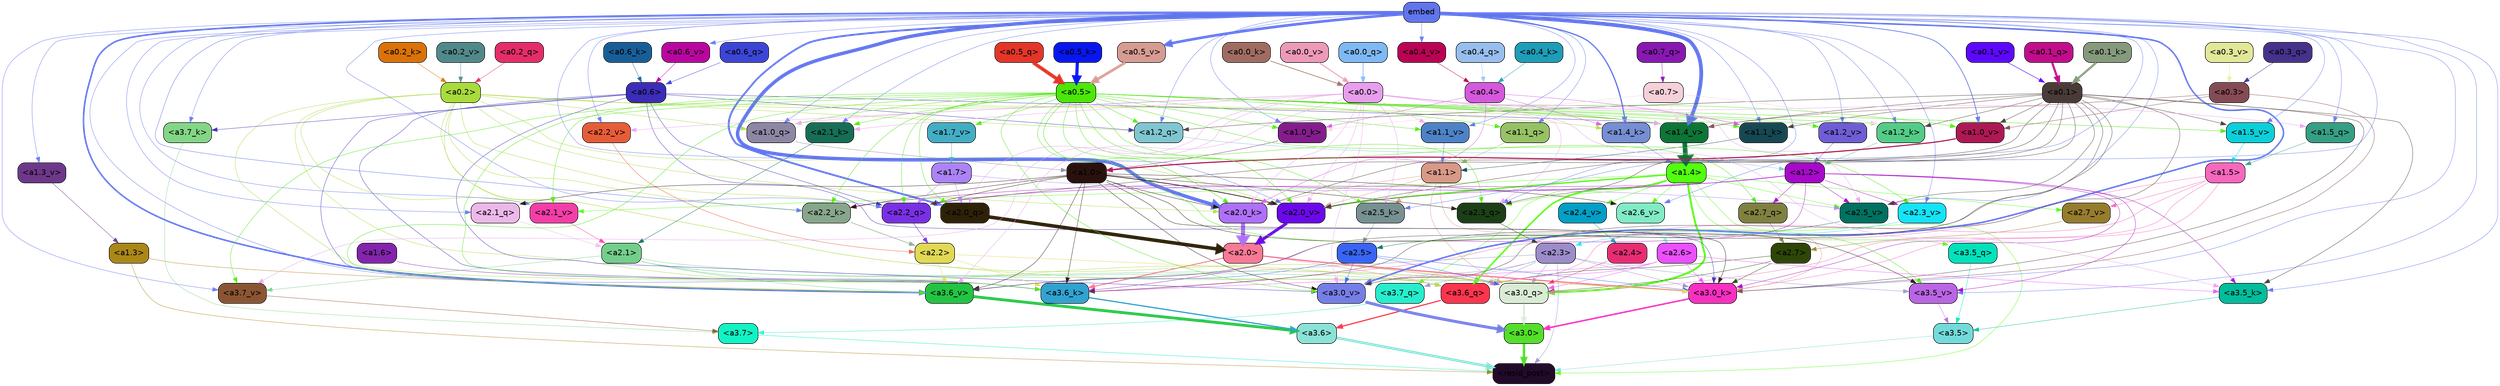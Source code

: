 strict digraph "" {
	graph [bgcolor=transparent,
		layout=dot,
		overlap=false,
		splines=true
	];
	"<a3.7>"	[color=black,
		fillcolor="#11f3c3",
		fontname=Helvetica,
		shape=box,
		style="filled, rounded"];
	"<resid_post>"	[color=black,
		fillcolor="#220a29",
		fontname=Helvetica,
		shape=box,
		style="filled, rounded"];
	"<a3.7>" -> "<resid_post>"	[color="#11f3c3",
		penwidth=0.6239100098609924];
	"<a3.6>"	[color=black,
		fillcolor="#8be2d6",
		fontname=Helvetica,
		shape=box,
		style="filled, rounded"];
	"<a3.6>" -> "<resid_post>"	[color="#8be2d6",
		penwidth=4.569062113761902];
	"<a3.5>"	[color=black,
		fillcolor="#73dada",
		fontname=Helvetica,
		shape=box,
		style="filled, rounded"];
	"<a3.5>" -> "<resid_post>"	[color="#73dada",
		penwidth=0.6];
	"<a3.0>"	[color=black,
		fillcolor="#53df2a",
		fontname=Helvetica,
		shape=box,
		style="filled, rounded"];
	"<a3.0>" -> "<resid_post>"	[color="#53df2a",
		penwidth=4.283544182777405];
	"<a2.3>"	[color=black,
		fillcolor="#9c8dca",
		fontname=Helvetica,
		shape=box,
		style="filled, rounded"];
	"<a2.3>" -> "<resid_post>"	[color="#9c8dca",
		penwidth=0.6];
	"<a3.7_q>"	[color=black,
		fillcolor="#27edcd",
		fontname=Helvetica,
		shape=box,
		style="filled, rounded"];
	"<a2.3>" -> "<a3.7_q>"	[color="#9c8dca",
		penwidth=0.6];
	"<a3.6_q>"	[color=black,
		fillcolor="#fd354e",
		fontname=Helvetica,
		shape=box,
		style="filled, rounded"];
	"<a2.3>" -> "<a3.6_q>"	[color="#9c8dca",
		penwidth=0.6];
	"<a3.0_q>"	[color=black,
		fillcolor="#d9ebd5",
		fontname=Helvetica,
		shape=box,
		style="filled, rounded"];
	"<a2.3>" -> "<a3.0_q>"	[color="#9c8dca",
		penwidth=0.6];
	"<a3.0_k>"	[color=black,
		fillcolor="#f730c0",
		fontname=Helvetica,
		shape=box,
		style="filled, rounded"];
	"<a2.3>" -> "<a3.0_k>"	[color="#9c8dca",
		penwidth=0.6];
	"<a3.6_v>"	[color=black,
		fillcolor="#23c443",
		fontname=Helvetica,
		shape=box,
		style="filled, rounded"];
	"<a2.3>" -> "<a3.6_v>"	[color="#9c8dca",
		penwidth=0.6];
	"<a3.5_v>"	[color=black,
		fillcolor="#ba65e4",
		fontname=Helvetica,
		shape=box,
		style="filled, rounded"];
	"<a2.3>" -> "<a3.5_v>"	[color="#9c8dca",
		penwidth=0.6];
	"<a3.0_v>"	[color=black,
		fillcolor="#757ee6",
		fontname=Helvetica,
		shape=box,
		style="filled, rounded"];
	"<a2.3>" -> "<a3.0_v>"	[color="#9c8dca",
		penwidth=0.6];
	"<a1.4>"	[color=black,
		fillcolor="#51ff0f",
		fontname=Helvetica,
		shape=box,
		style="filled, rounded"];
	"<a1.4>" -> "<resid_post>"	[color="#51ff0f",
		penwidth=0.6];
	"<a1.4>" -> "<a3.7_q>"	[color="#51ff0f",
		penwidth=0.6];
	"<a1.4>" -> "<a3.6_q>"	[color="#51ff0f",
		penwidth=2.7934007048606873];
	"<a3.5_q>"	[color=black,
		fillcolor="#01e2bb",
		fontname=Helvetica,
		shape=box,
		style="filled, rounded"];
	"<a1.4>" -> "<a3.5_q>"	[color="#51ff0f",
		penwidth=0.6];
	"<a1.4>" -> "<a3.0_q>"	[color="#51ff0f",
		penwidth=3.340754985809326];
	"<a2.3_q>"	[color=black,
		fillcolor="#1c3f17",
		fontname=Helvetica,
		shape=box,
		style="filled, rounded"];
	"<a1.4>" -> "<a2.3_q>"	[color="#51ff0f",
		penwidth=0.6];
	"<a2.7_v>"	[color=black,
		fillcolor="#967c2d",
		fontname=Helvetica,
		shape=box,
		style="filled, rounded"];
	"<a1.4>" -> "<a2.7_v>"	[color="#51ff0f",
		penwidth=0.6];
	"<a2.6_v>"	[color=black,
		fillcolor="#81ebc6",
		fontname=Helvetica,
		shape=box,
		style="filled, rounded"];
	"<a1.4>" -> "<a2.6_v>"	[color="#51ff0f",
		penwidth=0.6];
	"<a2.5_v>"	[color=black,
		fillcolor="#017161",
		fontname=Helvetica,
		shape=box,
		style="filled, rounded"];
	"<a1.4>" -> "<a2.5_v>"	[color="#51ff0f",
		penwidth=0.6];
	"<a2.4_v>"	[color=black,
		fillcolor="#019fc5",
		fontname=Helvetica,
		shape=box,
		style="filled, rounded"];
	"<a1.4>" -> "<a2.4_v>"	[color="#51ff0f",
		penwidth=0.6];
	"<a2.1_v>"	[color=black,
		fillcolor="#f43ea7",
		fontname=Helvetica,
		shape=box,
		style="filled, rounded"];
	"<a1.4>" -> "<a2.1_v>"	[color="#51ff0f",
		penwidth=0.6];
	"<a2.0_v>"	[color=black,
		fillcolor="#6b09ea",
		fontname=Helvetica,
		shape=box,
		style="filled, rounded"];
	"<a1.4>" -> "<a2.0_v>"	[color="#51ff0f",
		penwidth=2.268759250640869];
	"<a1.3>"	[color=black,
		fillcolor="#aa8717",
		fontname=Helvetica,
		shape=box,
		style="filled, rounded"];
	"<a1.3>" -> "<resid_post>"	[color="#aa8717",
		penwidth=0.6];
	"<a1.3>" -> "<a3.6_v>"	[color="#aa8717",
		penwidth=0.6];
	"<a3.7_q>" -> "<a3.7>"	[color="#27edcd",
		penwidth=0.6];
	"<a3.6_q>" -> "<a3.6>"	[color="#fd354e",
		penwidth=2.0347584784030914];
	"<a3.5_q>" -> "<a3.5>"	[color="#01e2bb",
		penwidth=0.6];
	"<a3.0_q>" -> "<a3.0>"	[color="#d9ebd5",
		penwidth=2.8635367155075073];
	"<a3.7_k>"	[color=black,
		fillcolor="#83d686",
		fontname=Helvetica,
		shape=box,
		style="filled, rounded"];
	"<a3.7_k>" -> "<a3.7>"	[color="#83d686",
		penwidth=0.6];
	"<a3.6_k>"	[color=black,
		fillcolor="#31a3d0",
		fontname=Helvetica,
		shape=box,
		style="filled, rounded"];
	"<a3.6_k>" -> "<a3.6>"	[color="#31a3d0",
		penwidth=2.1760786175727844];
	"<a3.5_k>"	[color=black,
		fillcolor="#02bd9b",
		fontname=Helvetica,
		shape=box,
		style="filled, rounded"];
	"<a3.5_k>" -> "<a3.5>"	[color="#02bd9b",
		penwidth=0.6];
	"<a3.0_k>" -> "<a3.0>"	[color="#f730c0",
		penwidth=2.632905662059784];
	"<a3.7_v>"	[color=black,
		fillcolor="#8b5533",
		fontname=Helvetica,
		shape=box,
		style="filled, rounded"];
	"<a3.7_v>" -> "<a3.7>"	[color="#8b5533",
		penwidth=0.6];
	"<a3.6_v>" -> "<a3.6>"	[color="#23c443",
		penwidth=4.981305837631226];
	"<a3.5_v>" -> "<a3.5>"	[color="#ba65e4",
		penwidth=0.6];
	"<a3.0_v>" -> "<a3.0>"	[color="#757ee6",
		penwidth=5.168330669403076];
	"<a2.7>"	[color=black,
		fillcolor="#2e4608",
		fontname=Helvetica,
		shape=box,
		style="filled, rounded"];
	"<a2.7>" -> "<a3.6_q>"	[color="#2e4608",
		penwidth=0.6];
	"<a2.7>" -> "<a3.0_q>"	[color="#2e4608",
		penwidth=0.6];
	"<a2.7>" -> "<a3.0_k>"	[color="#2e4608",
		penwidth=0.6];
	"<a2.6>"	[color=black,
		fillcolor="#eb50ff",
		fontname=Helvetica,
		shape=box,
		style="filled, rounded"];
	"<a2.6>" -> "<a3.6_q>"	[color="#eb50ff",
		penwidth=0.6];
	"<a2.6>" -> "<a3.0_q>"	[color="#eb50ff",
		penwidth=0.6];
	"<a2.6>" -> "<a3.6_k>"	[color="#eb50ff",
		penwidth=0.6];
	"<a2.6>" -> "<a3.5_k>"	[color="#eb50ff",
		penwidth=0.6];
	"<a2.6>" -> "<a3.0_k>"	[color="#eb50ff",
		penwidth=0.6];
	"<a2.1>"	[color=black,
		fillcolor="#73ce8c",
		fontname=Helvetica,
		shape=box,
		style="filled, rounded"];
	"<a2.1>" -> "<a3.6_q>"	[color="#73ce8c",
		penwidth=0.6];
	"<a2.1>" -> "<a3.0_q>"	[color="#73ce8c",
		penwidth=0.6];
	"<a2.1>" -> "<a3.6_k>"	[color="#73ce8c",
		penwidth=0.6];
	"<a2.1>" -> "<a3.0_k>"	[color="#73ce8c",
		penwidth=0.6];
	"<a2.1>" -> "<a3.7_v>"	[color="#73ce8c",
		penwidth=0.6];
	"<a2.1>" -> "<a3.6_v>"	[color="#73ce8c",
		penwidth=0.6];
	"<a2.0>"	[color=black,
		fillcolor="#f87995",
		fontname=Helvetica,
		shape=box,
		style="filled, rounded"];
	"<a2.0>" -> "<a3.6_q>"	[color="#f87995",
		penwidth=0.6];
	"<a2.0>" -> "<a3.0_q>"	[color="#f87995",
		penwidth=0.6];
	"<a2.0>" -> "<a3.6_k>"	[color="#f87995",
		penwidth=1.6382827460765839];
	"<a2.0>" -> "<a3.0_k>"	[color="#f87995",
		penwidth=2.161143198609352];
	"<a1.5>"	[color=black,
		fillcolor="#f667be",
		fontname=Helvetica,
		shape=box,
		style="filled, rounded"];
	"<a1.5>" -> "<a3.6_q>"	[color="#f667be",
		penwidth=0.6];
	"<a1.5>" -> "<a3.0_q>"	[color="#f667be",
		penwidth=0.6];
	"<a1.5>" -> "<a3.6_k>"	[color="#f667be",
		penwidth=0.6];
	"<a1.5>" -> "<a3.0_k>"	[color="#f667be",
		penwidth=0.6];
	"<a1.5>" -> "<a2.7_v>"	[color="#f667be",
		penwidth=0.6];
	"<a0.2>"	[color=black,
		fillcolor="#a9db3c",
		fontname=Helvetica,
		shape=box,
		style="filled, rounded"];
	"<a0.2>" -> "<a3.6_q>"	[color="#a9db3c",
		penwidth=0.6];
	"<a0.2>" -> "<a3.0_q>"	[color="#a9db3c",
		penwidth=0.6];
	"<a0.2>" -> "<a3.6_k>"	[color="#a9db3c",
		penwidth=0.6];
	"<a0.2>" -> "<a3.0_k>"	[color="#a9db3c",
		penwidth=0.6];
	"<a2.2_q>"	[color=black,
		fillcolor="#7930e5",
		fontname=Helvetica,
		shape=box,
		style="filled, rounded"];
	"<a0.2>" -> "<a2.2_q>"	[color="#a9db3c",
		penwidth=0.6];
	"<a2.2_k>"	[color=black,
		fillcolor="#88a68c",
		fontname=Helvetica,
		shape=box,
		style="filled, rounded"];
	"<a0.2>" -> "<a2.2_k>"	[color="#a9db3c",
		penwidth=0.6];
	"<a2.0_k>"	[color=black,
		fillcolor="#ae70f8",
		fontname=Helvetica,
		shape=box,
		style="filled, rounded"];
	"<a0.2>" -> "<a2.0_k>"	[color="#a9db3c",
		penwidth=0.6];
	"<a0.2>" -> "<a2.1_v>"	[color="#a9db3c",
		penwidth=0.6];
	"<a0.2>" -> "<a2.0_v>"	[color="#a9db3c",
		penwidth=0.6];
	"<a1.2_q>"	[color=black,
		fillcolor="#7fc6d1",
		fontname=Helvetica,
		shape=box,
		style="filled, rounded"];
	"<a0.2>" -> "<a1.2_q>"	[color="#a9db3c",
		penwidth=0.6];
	"<a1.0_q>"	[color=black,
		fillcolor="#8d87a3",
		fontname=Helvetica,
		shape=box,
		style="filled, rounded"];
	"<a0.2>" -> "<a1.0_q>"	[color="#a9db3c",
		penwidth=0.6];
	"<a1.4_k>"	[color=black,
		fillcolor="#768ed2",
		fontname=Helvetica,
		shape=box,
		style="filled, rounded"];
	"<a0.2>" -> "<a1.4_k>"	[color="#a9db3c",
		penwidth=0.6];
	"<a1.4_v>"	[color=black,
		fillcolor="#0d7537",
		fontname=Helvetica,
		shape=box,
		style="filled, rounded"];
	"<a0.2>" -> "<a1.4_v>"	[color="#a9db3c",
		penwidth=0.6];
	"<a2.5>"	[color=black,
		fillcolor="#3965f4",
		fontname=Helvetica,
		shape=box,
		style="filled, rounded"];
	"<a2.5>" -> "<a3.0_q>"	[color="#3965f4",
		penwidth=0.6];
	"<a2.5>" -> "<a3.0_k>"	[color="#3965f4",
		penwidth=0.6];
	"<a2.5>" -> "<a3.6_v>"	[color="#3965f4",
		penwidth=0.6];
	"<a2.5>" -> "<a3.0_v>"	[color="#3965f4",
		penwidth=0.6];
	"<a2.4>"	[color=black,
		fillcolor="#e72d72",
		fontname=Helvetica,
		shape=box,
		style="filled, rounded"];
	"<a2.4>" -> "<a3.0_q>"	[color="#e72d72",
		penwidth=0.6];
	"<a1.1>"	[color=black,
		fillcolor="#d89987",
		fontname=Helvetica,
		shape=box,
		style="filled, rounded"];
	"<a1.1>" -> "<a3.0_q>"	[color="#d89987",
		penwidth=0.6];
	"<a1.1>" -> "<a3.0_k>"	[color="#d89987",
		penwidth=0.6];
	"<a2.5_k>"	[color=black,
		fillcolor="#779091",
		fontname=Helvetica,
		shape=box,
		style="filled, rounded"];
	"<a1.1>" -> "<a2.5_k>"	[color="#d89987",
		penwidth=0.6];
	"<a1.1>" -> "<a2.0_k>"	[color="#d89987",
		penwidth=0.6];
	"<a1.1>" -> "<a2.0_v>"	[color="#d89987",
		penwidth=0.6];
	"<a0.6>"	[color=black,
		fillcolor="#3b2db7",
		fontname=Helvetica,
		shape=box,
		style="filled, rounded"];
	"<a0.6>" -> "<a3.7_k>"	[color="#3b2db7",
		penwidth=0.6];
	"<a0.6>" -> "<a3.6_k>"	[color="#3b2db7",
		penwidth=0.6];
	"<a0.6>" -> "<a3.0_k>"	[color="#3b2db7",
		penwidth=0.6];
	"<a0.6>" -> "<a3.6_v>"	[color="#3b2db7",
		penwidth=0.6];
	"<a0.6>" -> "<a3.0_v>"	[color="#3b2db7",
		penwidth=0.6];
	"<a0.6>" -> "<a2.2_q>"	[color="#3b2db7",
		penwidth=0.6];
	"<a0.6>" -> "<a1.2_q>"	[color="#3b2db7",
		penwidth=0.6];
	"<a0.6>" -> "<a1.4_v>"	[color="#3b2db7",
		penwidth=0.6];
	embed	[color=black,
		fillcolor="#6175ec",
		fontname=Helvetica,
		shape=box,
		style="filled, rounded"];
	embed -> "<a3.7_k>"	[color="#6175ec",
		penwidth=0.6];
	embed -> "<a3.6_k>"	[color="#6175ec",
		penwidth=0.6];
	embed -> "<a3.5_k>"	[color="#6175ec",
		penwidth=0.6];
	embed -> "<a3.0_k>"	[color="#6175ec",
		penwidth=0.6];
	embed -> "<a3.7_v>"	[color="#6175ec",
		penwidth=0.6];
	embed -> "<a3.6_v>"	[color="#6175ec",
		penwidth=2.7825746536254883];
	embed -> "<a3.5_v>"	[color="#6175ec",
		penwidth=0.6];
	embed -> "<a3.0_v>"	[color="#6175ec",
		penwidth=2.6950180530548096];
	embed -> "<a2.3_q>"	[color="#6175ec",
		penwidth=0.6];
	embed -> "<a2.2_q>"	[color="#6175ec",
		penwidth=0.6];
	"<a2.1_q>"	[color=black,
		fillcolor="#ecb8e9",
		fontname=Helvetica,
		shape=box,
		style="filled, rounded"];
	embed -> "<a2.1_q>"	[color="#6175ec",
		penwidth=0.6];
	"<a2.0_q>"	[color=black,
		fillcolor="#2d2108",
		fontname=Helvetica,
		shape=box,
		style="filled, rounded"];
	embed -> "<a2.0_q>"	[color="#6175ec",
		penwidth=3.305941343307495];
	embed -> "<a2.5_k>"	[color="#6175ec",
		penwidth=0.6];
	embed -> "<a2.2_k>"	[color="#6175ec",
		penwidth=0.6698317527770996];
	"<a2.1_k>"	[color=black,
		fillcolor="#156e55",
		fontname=Helvetica,
		shape=box,
		style="filled, rounded"];
	embed -> "<a2.1_k>"	[color="#6175ec",
		penwidth=0.6];
	embed -> "<a2.0_k>"	[color="#6175ec",
		penwidth=6.12570995092392];
	embed -> "<a2.6_v>"	[color="#6175ec",
		penwidth=0.6];
	embed -> "<a2.5_v>"	[color="#6175ec",
		penwidth=0.6];
	"<a2.3_v>"	[color=black,
		fillcolor="#15e3f8",
		fontname=Helvetica,
		shape=box,
		style="filled, rounded"];
	embed -> "<a2.3_v>"	[color="#6175ec",
		penwidth=0.6];
	"<a2.2_v>"	[color=black,
		fillcolor="#e65c38",
		fontname=Helvetica,
		shape=box,
		style="filled, rounded"];
	embed -> "<a2.2_v>"	[color="#6175ec",
		penwidth=0.6];
	embed -> "<a2.1_v>"	[color="#6175ec",
		penwidth=0.6];
	embed -> "<a2.0_v>"	[color="#6175ec",
		penwidth=0.6];
	"<a1.5_q>"	[color=black,
		fillcolor="#359e84",
		fontname=Helvetica,
		shape=box,
		style="filled, rounded"];
	embed -> "<a1.5_q>"	[color="#6175ec",
		penwidth=0.6];
	embed -> "<a1.2_q>"	[color="#6175ec",
		penwidth=0.6087074279785156];
	"<a1.1_q>"	[color=black,
		fillcolor="#96c165",
		fontname=Helvetica,
		shape=box,
		style="filled, rounded"];
	embed -> "<a1.1_q>"	[color="#6175ec",
		penwidth=0.6];
	embed -> "<a1.0_q>"	[color="#6175ec",
		penwidth=0.6];
	embed -> "<a1.4_k>"	[color="#6175ec",
		penwidth=2.1858973503112793];
	"<a1.2_k>"	[color=black,
		fillcolor="#54cc87",
		fontname=Helvetica,
		shape=box,
		style="filled, rounded"];
	embed -> "<a1.2_k>"	[color="#6175ec",
		penwidth=0.6];
	"<a1.1_k>"	[color=black,
		fillcolor="#164852",
		fontname=Helvetica,
		shape=box,
		style="filled, rounded"];
	embed -> "<a1.1_k>"	[color="#6175ec",
		penwidth=0.6];
	"<a1.0_k>"	[color=black,
		fillcolor="#841d8c",
		fontname=Helvetica,
		shape=box,
		style="filled, rounded"];
	embed -> "<a1.0_k>"	[color="#6175ec",
		penwidth=0.6];
	"<a1.5_v>"	[color=black,
		fillcolor="#0bd0d9",
		fontname=Helvetica,
		shape=box,
		style="filled, rounded"];
	embed -> "<a1.5_v>"	[color="#6175ec",
		penwidth=0.6];
	embed -> "<a1.4_v>"	[color="#6175ec",
		penwidth=6.590077131986618];
	"<a1.3_v>"	[color=black,
		fillcolor="#6d388a",
		fontname=Helvetica,
		shape=box,
		style="filled, rounded"];
	embed -> "<a1.3_v>"	[color="#6175ec",
		penwidth=0.6];
	"<a1.2_v>"	[color=black,
		fillcolor="#6f5dd5",
		fontname=Helvetica,
		shape=box,
		style="filled, rounded"];
	embed -> "<a1.2_v>"	[color="#6175ec",
		penwidth=0.6];
	"<a1.1_v>"	[color=black,
		fillcolor="#4e82c7",
		fontname=Helvetica,
		shape=box,
		style="filled, rounded"];
	embed -> "<a1.1_v>"	[color="#6175ec",
		penwidth=0.6];
	"<a1.0_v>"	[color=black,
		fillcolor="#ae1854",
		fontname=Helvetica,
		shape=box,
		style="filled, rounded"];
	embed -> "<a1.0_v>"	[color="#6175ec",
		penwidth=1.2076449394226074];
	"<a0.6_v>"	[color=black,
		fillcolor="#ba06a0",
		fontname=Helvetica,
		shape=box,
		style="filled, rounded"];
	embed -> "<a0.6_v>"	[color="#6175ec",
		penwidth=0.6];
	"<a0.5_v>"	[color=black,
		fillcolor="#d69b92",
		fontname=Helvetica,
		shape=box,
		style="filled, rounded"];
	embed -> "<a0.5_v>"	[color="#6175ec",
		penwidth=4.663905620574951];
	"<a0.4_v>"	[color=black,
		fillcolor="#bb0353",
		fontname=Helvetica,
		shape=box,
		style="filled, rounded"];
	embed -> "<a0.4_v>"	[color="#6175ec",
		penwidth=0.6];
	"<a2.2>"	[color=black,
		fillcolor="#e1d855",
		fontname=Helvetica,
		shape=box,
		style="filled, rounded"];
	"<a2.2>" -> "<a3.6_k>"	[color="#e1d855",
		penwidth=0.6];
	"<a2.2>" -> "<a3.0_k>"	[color="#e1d855",
		penwidth=0.6];
	"<a2.2>" -> "<a3.6_v>"	[color="#e1d855",
		penwidth=0.6];
	"<a1.6>"	[color=black,
		fillcolor="#8324ad",
		fontname=Helvetica,
		shape=box,
		style="filled, rounded"];
	"<a1.6>" -> "<a3.6_k>"	[color="#8324ad",
		penwidth=0.6];
	"<a1.2>"	[color=black,
		fillcolor="#a70aca",
		fontname=Helvetica,
		shape=box,
		style="filled, rounded"];
	"<a1.2>" -> "<a3.6_k>"	[color="#a70aca",
		penwidth=0.6];
	"<a1.2>" -> "<a3.5_k>"	[color="#a70aca",
		penwidth=0.6];
	"<a1.2>" -> "<a3.0_k>"	[color="#a70aca",
		penwidth=0.6];
	"<a1.2>" -> "<a3.5_v>"	[color="#a70aca",
		penwidth=0.6];
	"<a2.7_q>"	[color=black,
		fillcolor="#808140",
		fontname=Helvetica,
		shape=box,
		style="filled, rounded"];
	"<a1.2>" -> "<a2.7_q>"	[color="#a70aca",
		penwidth=0.6];
	"<a1.2>" -> "<a2.2_q>"	[color="#a70aca",
		penwidth=0.6];
	"<a1.2>" -> "<a2.2_k>"	[color="#a70aca",
		penwidth=0.6];
	"<a1.2>" -> "<a2.5_v>"	[color="#a70aca",
		penwidth=0.6];
	"<a1.2>" -> "<a2.3_v>"	[color="#a70aca",
		penwidth=0.6];
	"<a1.2>" -> "<a2.0_v>"	[color="#a70aca",
		penwidth=0.6];
	"<a1.0>"	[color=black,
		fillcolor="#29120d",
		fontname=Helvetica,
		shape=box,
		style="filled, rounded"];
	"<a1.0>" -> "<a3.6_k>"	[color="#29120d",
		penwidth=0.6];
	"<a1.0>" -> "<a3.0_k>"	[color="#29120d",
		penwidth=0.6];
	"<a1.0>" -> "<a3.6_v>"	[color="#29120d",
		penwidth=0.6];
	"<a1.0>" -> "<a3.5_v>"	[color="#29120d",
		penwidth=0.6];
	"<a1.0>" -> "<a3.0_v>"	[color="#29120d",
		penwidth=0.6];
	"<a1.0>" -> "<a2.3_q>"	[color="#29120d",
		penwidth=0.6];
	"<a1.0>" -> "<a2.2_q>"	[color="#29120d",
		penwidth=0.6];
	"<a1.0>" -> "<a2.1_q>"	[color="#29120d",
		penwidth=0.6];
	"<a1.0>" -> "<a2.2_k>"	[color="#29120d",
		penwidth=0.6];
	"<a1.0>" -> "<a2.0_k>"	[color="#29120d",
		penwidth=0.6];
	"<a1.0>" -> "<a2.6_v>"	[color="#29120d",
		penwidth=0.6];
	"<a1.0>" -> "<a2.0_v>"	[color="#29120d",
		penwidth=1.2213096618652344];
	"<a0.5>"	[color=black,
		fillcolor="#4be60a",
		fontname=Helvetica,
		shape=box,
		style="filled, rounded"];
	"<a0.5>" -> "<a3.6_k>"	[color="#4be60a",
		penwidth=0.6];
	"<a0.5>" -> "<a3.7_v>"	[color="#4be60a",
		penwidth=0.6];
	"<a0.5>" -> "<a3.6_v>"	[color="#4be60a",
		penwidth=0.6];
	"<a0.5>" -> "<a3.5_v>"	[color="#4be60a",
		penwidth=0.6];
	"<a0.5>" -> "<a3.0_v>"	[color="#4be60a",
		penwidth=0.6];
	"<a0.5>" -> "<a2.7_q>"	[color="#4be60a",
		penwidth=0.6];
	"<a0.5>" -> "<a2.3_q>"	[color="#4be60a",
		penwidth=0.6];
	"<a0.5>" -> "<a2.2_q>"	[color="#4be60a",
		penwidth=0.6];
	"<a0.5>" -> "<a2.0_q>"	[color="#4be60a",
		penwidth=0.6];
	"<a0.5>" -> "<a2.5_k>"	[color="#4be60a",
		penwidth=0.6];
	"<a0.5>" -> "<a2.2_k>"	[color="#4be60a",
		penwidth=0.6];
	"<a0.5>" -> "<a2.1_k>"	[color="#4be60a",
		penwidth=0.6];
	"<a0.5>" -> "<a2.0_k>"	[color="#4be60a",
		penwidth=0.6900839805603027];
	"<a0.5>" -> "<a2.3_v>"	[color="#4be60a",
		penwidth=0.6];
	"<a0.5>" -> "<a2.1_v>"	[color="#4be60a",
		penwidth=0.6];
	"<a0.5>" -> "<a2.0_v>"	[color="#4be60a",
		penwidth=0.6];
	"<a0.5>" -> "<a1.2_q>"	[color="#4be60a",
		penwidth=0.6];
	"<a0.5>" -> "<a1.1_q>"	[color="#4be60a",
		penwidth=0.6];
	"<a0.5>" -> "<a1.0_q>"	[color="#4be60a",
		penwidth=0.6];
	"<a0.5>" -> "<a1.2_k>"	[color="#4be60a",
		penwidth=0.6];
	"<a0.5>" -> "<a1.1_k>"	[color="#4be60a",
		penwidth=0.6];
	"<a0.5>" -> "<a1.0_k>"	[color="#4be60a",
		penwidth=0.6];
	"<a1.7_v>"	[color=black,
		fillcolor="#43adc4",
		fontname=Helvetica,
		shape=box,
		style="filled, rounded"];
	"<a0.5>" -> "<a1.7_v>"	[color="#4be60a",
		penwidth=0.6];
	"<a0.5>" -> "<a1.5_v>"	[color="#4be60a",
		penwidth=0.6];
	"<a0.5>" -> "<a1.4_v>"	[color="#4be60a",
		penwidth=0.9985027313232422];
	"<a0.5>" -> "<a1.2_v>"	[color="#4be60a",
		penwidth=0.6];
	"<a0.5>" -> "<a1.1_v>"	[color="#4be60a",
		penwidth=0.6];
	"<a0.5>" -> "<a1.0_v>"	[color="#4be60a",
		penwidth=0.6];
	"<a0.1>"	[color=black,
		fillcolor="#493b37",
		fontname=Helvetica,
		shape=box,
		style="filled, rounded"];
	"<a0.1>" -> "<a3.6_k>"	[color="#493b37",
		penwidth=0.6];
	"<a0.1>" -> "<a3.5_k>"	[color="#493b37",
		penwidth=0.6];
	"<a0.1>" -> "<a3.0_k>"	[color="#493b37",
		penwidth=0.6];
	"<a0.1>" -> "<a3.6_v>"	[color="#493b37",
		penwidth=0.6];
	"<a0.1>" -> "<a3.0_v>"	[color="#493b37",
		penwidth=0.6];
	"<a0.1>" -> "<a2.3_q>"	[color="#493b37",
		penwidth=0.6];
	"<a0.1>" -> "<a2.2_q>"	[color="#493b37",
		penwidth=0.6];
	"<a0.1>" -> "<a2.0_k>"	[color="#493b37",
		penwidth=0.6];
	"<a0.1>" -> "<a2.5_v>"	[color="#493b37",
		penwidth=0.6];
	"<a0.1>" -> "<a2.0_v>"	[color="#493b37",
		penwidth=0.6];
	"<a0.1>" -> "<a1.2_q>"	[color="#493b37",
		penwidth=0.6218185424804688];
	"<a0.1>" -> "<a1.2_k>"	[color="#493b37",
		penwidth=0.6];
	"<a0.1>" -> "<a1.1_k>"	[color="#493b37",
		penwidth=0.6];
	"<a0.1>" -> "<a1.5_v>"	[color="#493b37",
		penwidth=0.6];
	"<a0.1>" -> "<a1.4_v>"	[color="#493b37",
		penwidth=0.6];
	"<a0.1>" -> "<a1.0_v>"	[color="#493b37",
		penwidth=0.6];
	"<a0.0>"	[color=black,
		fillcolor="#e79eec",
		fontname=Helvetica,
		shape=box,
		style="filled, rounded"];
	"<a0.0>" -> "<a3.5_k>"	[color="#e79eec",
		penwidth=0.6];
	"<a0.0>" -> "<a3.7_v>"	[color="#e79eec",
		penwidth=0.6];
	"<a0.0>" -> "<a3.6_v>"	[color="#e79eec",
		penwidth=0.6];
	"<a0.0>" -> "<a3.0_v>"	[color="#e79eec",
		penwidth=0.6];
	"<a0.0>" -> "<a2.3_q>"	[color="#e79eec",
		penwidth=0.6];
	"<a0.0>" -> "<a2.0_q>"	[color="#e79eec",
		penwidth=0.6];
	"<a0.0>" -> "<a2.5_k>"	[color="#e79eec",
		penwidth=0.6];
	"<a0.0>" -> "<a2.1_k>"	[color="#e79eec",
		penwidth=0.6];
	"<a0.0>" -> "<a2.0_k>"	[color="#e79eec",
		penwidth=0.6];
	"<a0.0>" -> "<a2.5_v>"	[color="#e79eec",
		penwidth=0.6];
	"<a0.0>" -> "<a2.2_v>"	[color="#e79eec",
		penwidth=0.6];
	"<a0.0>" -> "<a2.0_v>"	[color="#e79eec",
		penwidth=0.6];
	"<a0.0>" -> "<a1.5_q>"	[color="#e79eec",
		penwidth=0.6];
	"<a0.0>" -> "<a1.0_q>"	[color="#e79eec",
		penwidth=0.6];
	"<a0.0>" -> "<a1.1_k>"	[color="#e79eec",
		penwidth=0.6];
	"<a0.0>" -> "<a1.4_v>"	[color="#e79eec",
		penwidth=0.6];
	"<a0.0>" -> "<a1.1_v>"	[color="#e79eec",
		penwidth=0.6];
	"<a0.3>"	[color=black,
		fillcolor="#854b54",
		fontname=Helvetica,
		shape=box,
		style="filled, rounded"];
	"<a0.3>" -> "<a3.0_k>"	[color="#854b54",
		penwidth=0.6];
	"<a0.3>" -> "<a1.4_v>"	[color="#854b54",
		penwidth=0.6];
	"<a0.3>" -> "<a1.0_v>"	[color="#854b54",
		penwidth=0.6];
	"<a2.7_q>" -> "<a2.7>"	[color="#808140",
		penwidth=0.6];
	"<a2.3_q>" -> "<a2.3>"	[color="#1c3f17",
		penwidth=0.6];
	"<a2.2_q>" -> "<a2.2>"	[color="#7930e5",
		penwidth=0.7553567886352539];
	"<a2.1_q>" -> "<a2.1>"	[color="#ecb8e9",
		penwidth=0.6];
	"<a2.0_q>" -> "<a2.0>"	[color="#2d2108",
		penwidth=6.256794691085815];
	"<a2.5_k>" -> "<a2.5>"	[color="#779091",
		penwidth=0.6];
	"<a2.2_k>" -> "<a2.2>"	[color="#88a68c",
		penwidth=0.8854708671569824];
	"<a2.1_k>" -> "<a2.1>"	[color="#156e55",
		penwidth=0.6];
	"<a2.0_k>" -> "<a2.0>"	[color="#ae70f8",
		penwidth=7.231504917144775];
	"<a2.7_v>" -> "<a2.7>"	[color="#967c2d",
		penwidth=0.6];
	"<a2.6_v>" -> "<a2.6>"	[color="#81ebc6",
		penwidth=0.6];
	"<a2.5_v>" -> "<a2.5>"	[color="#017161",
		penwidth=0.6];
	"<a2.4_v>" -> "<a2.4>"	[color="#019fc5",
		penwidth=0.6];
	"<a2.3_v>" -> "<a2.3>"	[color="#15e3f8",
		penwidth=0.6];
	"<a2.2_v>" -> "<a2.2>"	[color="#e65c38",
		penwidth=0.6];
	"<a2.1_v>" -> "<a2.1>"	[color="#f43ea7",
		penwidth=0.6];
	"<a2.0_v>" -> "<a2.0>"	[color="#6b09ea",
		penwidth=5.231471925973892];
	"<a1.7>"	[color=black,
		fillcolor="#ab83f6",
		fontname=Helvetica,
		shape=box,
		style="filled, rounded"];
	"<a1.7>" -> "<a2.2_q>"	[color="#ab83f6",
		penwidth=0.6];
	"<a1.7>" -> "<a2.0_q>"	[color="#ab83f6",
		penwidth=0.6];
	"<a1.7>" -> "<a2.5_v>"	[color="#ab83f6",
		penwidth=0.6];
	"<a0.4>"	[color=black,
		fillcolor="#d458dc",
		fontname=Helvetica,
		shape=box,
		style="filled, rounded"];
	"<a0.4>" -> "<a2.0_k>"	[color="#d458dc",
		penwidth=0.6];
	"<a0.4>" -> "<a1.4_k>"	[color="#d458dc",
		penwidth=0.6];
	"<a0.4>" -> "<a1.1_k>"	[color="#d458dc",
		penwidth=0.6];
	"<a0.4>" -> "<a1.0_k>"	[color="#d458dc",
		penwidth=0.6];
	"<a1.5_q>" -> "<a1.5>"	[color="#359e84",
		penwidth=0.6];
	"<a1.2_q>" -> "<a1.2>"	[color="#7fc6d1",
		penwidth=0.6];
	"<a1.1_q>" -> "<a1.1>"	[color="#96c165",
		penwidth=0.6];
	"<a1.0_q>" -> "<a1.0>"	[color="#8d87a3",
		penwidth=0.6];
	"<a1.4_k>" -> "<a1.4>"	[color="#768ed2",
		penwidth=0.6];
	"<a1.2_k>" -> "<a1.2>"	[color="#54cc87",
		penwidth=0.6];
	"<a1.1_k>" -> "<a1.1>"	[color="#164852",
		penwidth=0.6];
	"<a1.0_k>" -> "<a1.0>"	[color="#841d8c",
		penwidth=0.6];
	"<a1.7_v>" -> "<a1.7>"	[color="#43adc4",
		penwidth=0.6];
	"<a1.5_v>" -> "<a1.5>"	[color="#0bd0d9",
		penwidth=0.6];
	"<a1.4_v>" -> "<a1.4>"	[color="#0d7537",
		penwidth=8.36684274673462];
	"<a1.3_v>" -> "<a1.3>"	[color="#6d388a",
		penwidth=0.6];
	"<a1.2_v>" -> "<a1.2>"	[color="#6f5dd5",
		penwidth=0.6];
	"<a1.1_v>" -> "<a1.1>"	[color="#4e82c7",
		penwidth=0.6];
	"<a1.0_v>" -> "<a1.0>"	[color="#ae1854",
		penwidth=1.9665732383728027];
	"<a0.7>"	[color=black,
		fillcolor="#f4d0d9",
		fontname=Helvetica,
		shape=box,
		style="filled, rounded"];
	"<a0.7>" -> "<a1.2_k>"	[color="#f4d0d9",
		penwidth=0.6];
	"<a0.7>" -> "<a1.0_k>"	[color="#f4d0d9",
		penwidth=0.6];
	"<a0.7>" -> "<a1.4_v>"	[color="#f4d0d9",
		penwidth=0.6];
	"<a0.7_q>"	[color=black,
		fillcolor="#8818b1",
		fontname=Helvetica,
		shape=box,
		style="filled, rounded"];
	"<a0.7_q>" -> "<a0.7>"	[color="#8818b1",
		penwidth=0.6];
	"<a0.6_q>"	[color=black,
		fillcolor="#3d45d7",
		fontname=Helvetica,
		shape=box,
		style="filled, rounded"];
	"<a0.6_q>" -> "<a0.6>"	[color="#3d45d7",
		penwidth=0.6];
	"<a0.5_q>"	[color=black,
		fillcolor="#e43528",
		fontname=Helvetica,
		shape=box,
		style="filled, rounded"];
	"<a0.5_q>" -> "<a0.5>"	[color="#e43528",
		penwidth=6.156635046005249];
	"<a0.4_q>"	[color=black,
		fillcolor="#98beee",
		fontname=Helvetica,
		shape=box,
		style="filled, rounded"];
	"<a0.4_q>" -> "<a0.4>"	[color="#98beee",
		penwidth=0.6];
	"<a0.3_q>"	[color=black,
		fillcolor="#46318b",
		fontname=Helvetica,
		shape=box,
		style="filled, rounded"];
	"<a0.3_q>" -> "<a0.3>"	[color="#46318b",
		penwidth=0.6];
	"<a0.2_q>"	[color=black,
		fillcolor="#e42d69",
		fontname=Helvetica,
		shape=box,
		style="filled, rounded"];
	"<a0.2_q>" -> "<a0.2>"	[color="#e42d69",
		penwidth=0.6];
	"<a0.1_q>"	[color=black,
		fillcolor="#c10d8b",
		fontname=Helvetica,
		shape=box,
		style="filled, rounded"];
	"<a0.1_q>" -> "<a0.1>"	[color="#c10d8b",
		penwidth=3.795884132385254];
	"<a0.0_q>"	[color=black,
		fillcolor="#7eb9f4",
		fontname=Helvetica,
		shape=box,
		style="filled, rounded"];
	"<a0.0_q>" -> "<a0.0>"	[color="#7eb9f4",
		penwidth=1.2393803596496582];
	"<a0.6_k>"	[color=black,
		fillcolor="#175e98",
		fontname=Helvetica,
		shape=box,
		style="filled, rounded"];
	"<a0.6_k>" -> "<a0.6>"	[color="#175e98",
		penwidth=0.6];
	"<a0.5_k>"	[color=black,
		fillcolor="#0816ef",
		fontname=Helvetica,
		shape=box,
		style="filled, rounded"];
	"<a0.5_k>" -> "<a0.5>"	[color="#0816ef",
		penwidth=5.603226900100708];
	"<a0.4_k>"	[color=black,
		fillcolor="#1d9db8",
		fontname=Helvetica,
		shape=box,
		style="filled, rounded"];
	"<a0.4_k>" -> "<a0.4>"	[color="#1d9db8",
		penwidth=0.6];
	"<a0.2_k>"	[color=black,
		fillcolor="#da7209",
		fontname=Helvetica,
		shape=box,
		style="filled, rounded"];
	"<a0.2_k>" -> "<a0.2>"	[color="#da7209",
		penwidth=0.6];
	"<a0.1_k>"	[color=black,
		fillcolor="#85997d",
		fontname=Helvetica,
		shape=box,
		style="filled, rounded"];
	"<a0.1_k>" -> "<a0.1>"	[color="#85997d",
		penwidth=3.7429747581481934];
	"<a0.0_k>"	[color=black,
		fillcolor="#a06c61",
		fontname=Helvetica,
		shape=box,
		style="filled, rounded"];
	"<a0.0_k>" -> "<a0.0>"	[color="#a06c61",
		penwidth=1.106727123260498];
	"<a0.6_v>" -> "<a0.6>"	[color="#ba06a0",
		penwidth=0.6];
	"<a0.5_v>" -> "<a0.5>"	[color="#d69b92",
		penwidth=4.667354106903076];
	"<a0.4_v>" -> "<a0.4>"	[color="#bb0353",
		penwidth=0.6];
	"<a0.3_v>"	[color=black,
		fillcolor="#e3e798",
		fontname=Helvetica,
		shape=box,
		style="filled, rounded"];
	"<a0.3_v>" -> "<a0.3>"	[color="#e3e798",
		penwidth=0.6];
	"<a0.2_v>"	[color=black,
		fillcolor="#51898a",
		fontname=Helvetica,
		shape=box,
		style="filled, rounded"];
	"<a0.2_v>" -> "<a0.2>"	[color="#51898a",
		penwidth=0.6];
	"<a0.1_v>"	[color=black,
		fillcolor="#5c08ff",
		fontname=Helvetica,
		shape=box,
		style="filled, rounded"];
	"<a0.1_v>" -> "<a0.1>"	[color="#5c08ff",
		penwidth=0.8298110961914062];
	"<a0.0_v>"	[color=black,
		fillcolor="#ec9ab7",
		fontname=Helvetica,
		shape=box,
		style="filled, rounded"];
	"<a0.0_v>" -> "<a0.0>"	[color="#ec9ab7",
		penwidth=1.7084956169128418];
}
